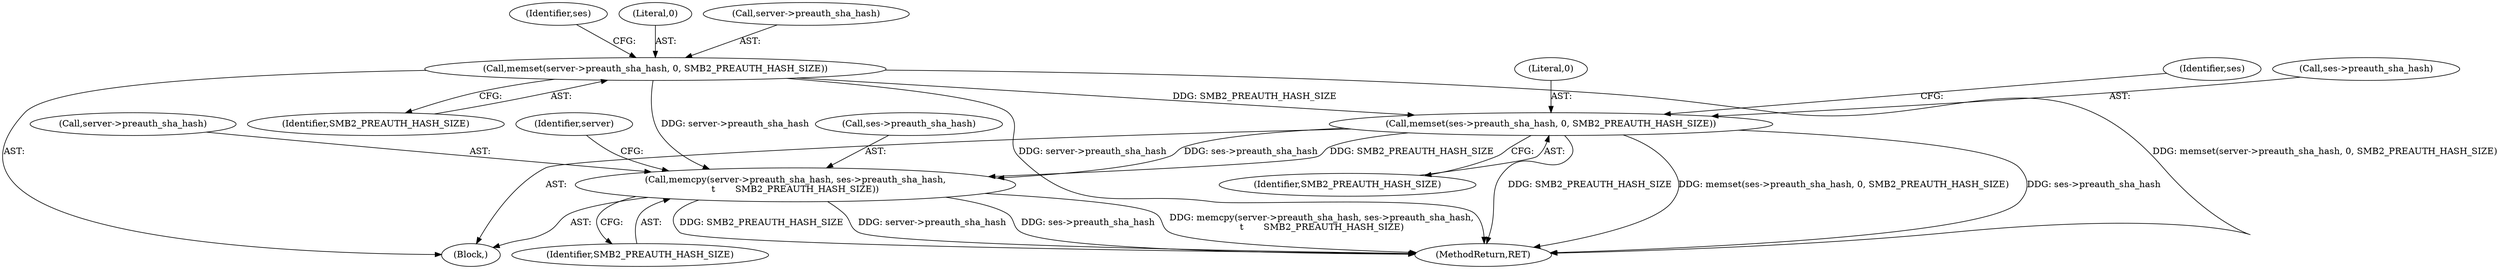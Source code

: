 digraph "0_linux_b57a55e2200ede754e4dc9cce4ba9402544b9365@API" {
"1000175" [label="(Call,memset(server->preauth_sha_hash, 0, SMB2_PREAUTH_HASH_SIZE))"];
"1000181" [label="(Call,memset(ses->preauth_sha_hash, 0, SMB2_PREAUTH_HASH_SIZE))"];
"1000675" [label="(Call,memcpy(server->preauth_sha_hash, ses->preauth_sha_hash,\n\t       SMB2_PREAUTH_HASH_SIZE))"];
"1000175" [label="(Call,memset(server->preauth_sha_hash, 0, SMB2_PREAUTH_HASH_SIZE))"];
"1000186" [label="(Identifier,SMB2_PREAUTH_HASH_SIZE)"];
"1000679" [label="(Call,ses->preauth_sha_hash)"];
"1000180" [label="(Identifier,SMB2_PREAUTH_HASH_SIZE)"];
"1000114" [label="(Block,)"];
"1000183" [label="(Identifier,ses)"];
"1000682" [label="(Identifier,SMB2_PREAUTH_HASH_SIZE)"];
"1000185" [label="(Literal,0)"];
"1000179" [label="(Literal,0)"];
"1000675" [label="(Call,memcpy(server->preauth_sha_hash, ses->preauth_sha_hash,\n\t       SMB2_PREAUTH_HASH_SIZE))"];
"1000831" [label="(MethodReturn,RET)"];
"1000176" [label="(Call,server->preauth_sha_hash)"];
"1000181" [label="(Call,memset(ses->preauth_sha_hash, 0, SMB2_PREAUTH_HASH_SIZE))"];
"1000193" [label="(Identifier,ses)"];
"1000676" [label="(Call,server->preauth_sha_hash)"];
"1000182" [label="(Call,ses->preauth_sha_hash)"];
"1000685" [label="(Identifier,server)"];
"1000175" -> "1000114"  [label="AST: "];
"1000175" -> "1000180"  [label="CFG: "];
"1000176" -> "1000175"  [label="AST: "];
"1000179" -> "1000175"  [label="AST: "];
"1000180" -> "1000175"  [label="AST: "];
"1000183" -> "1000175"  [label="CFG: "];
"1000175" -> "1000831"  [label="DDG: server->preauth_sha_hash"];
"1000175" -> "1000831"  [label="DDG: memset(server->preauth_sha_hash, 0, SMB2_PREAUTH_HASH_SIZE)"];
"1000175" -> "1000181"  [label="DDG: SMB2_PREAUTH_HASH_SIZE"];
"1000175" -> "1000675"  [label="DDG: server->preauth_sha_hash"];
"1000181" -> "1000114"  [label="AST: "];
"1000181" -> "1000186"  [label="CFG: "];
"1000182" -> "1000181"  [label="AST: "];
"1000185" -> "1000181"  [label="AST: "];
"1000186" -> "1000181"  [label="AST: "];
"1000193" -> "1000181"  [label="CFG: "];
"1000181" -> "1000831"  [label="DDG: ses->preauth_sha_hash"];
"1000181" -> "1000831"  [label="DDG: SMB2_PREAUTH_HASH_SIZE"];
"1000181" -> "1000831"  [label="DDG: memset(ses->preauth_sha_hash, 0, SMB2_PREAUTH_HASH_SIZE)"];
"1000181" -> "1000675"  [label="DDG: ses->preauth_sha_hash"];
"1000181" -> "1000675"  [label="DDG: SMB2_PREAUTH_HASH_SIZE"];
"1000675" -> "1000114"  [label="AST: "];
"1000675" -> "1000682"  [label="CFG: "];
"1000676" -> "1000675"  [label="AST: "];
"1000679" -> "1000675"  [label="AST: "];
"1000682" -> "1000675"  [label="AST: "];
"1000685" -> "1000675"  [label="CFG: "];
"1000675" -> "1000831"  [label="DDG: SMB2_PREAUTH_HASH_SIZE"];
"1000675" -> "1000831"  [label="DDG: server->preauth_sha_hash"];
"1000675" -> "1000831"  [label="DDG: ses->preauth_sha_hash"];
"1000675" -> "1000831"  [label="DDG: memcpy(server->preauth_sha_hash, ses->preauth_sha_hash,\n\t       SMB2_PREAUTH_HASH_SIZE)"];
}
